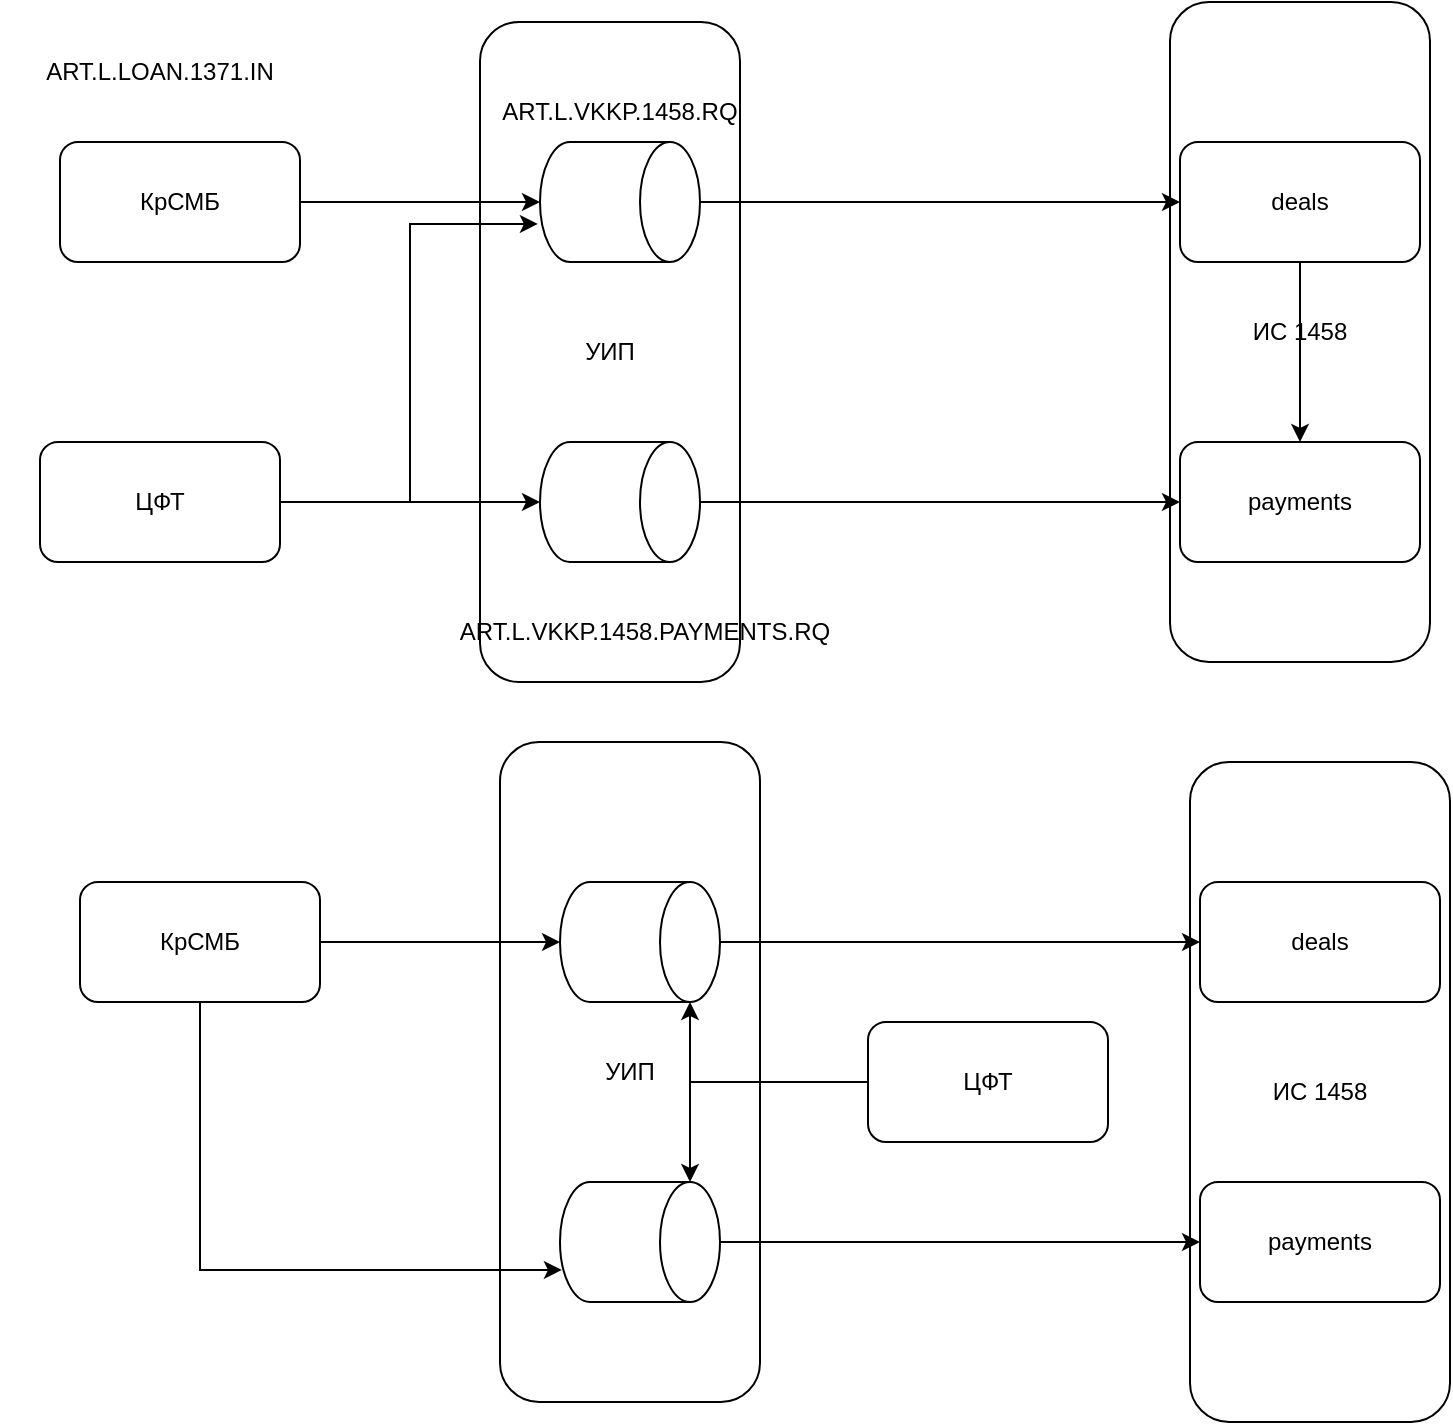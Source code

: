 <mxfile version="24.7.6">
  <diagram name="Страница — 1" id="hXMB-YMLmVzZ4zF9cZrb">
    <mxGraphModel dx="1975" dy="713" grid="1" gridSize="10" guides="1" tooltips="1" connect="1" arrows="1" fold="1" page="1" pageScale="1" pageWidth="827" pageHeight="1169" math="0" shadow="0">
      <root>
        <mxCell id="0" />
        <mxCell id="1" parent="0" />
        <mxCell id="GZUUf-TcJM9M3wCEMww6-43" value="ИС 1458" style="rounded=1;whiteSpace=wrap;html=1;" vertex="1" parent="1">
          <mxGeometry x="515" y="450" width="130" height="330" as="geometry" />
        </mxCell>
        <mxCell id="GZUUf-TcJM9M3wCEMww6-42" value="ИС 1458" style="rounded=1;whiteSpace=wrap;html=1;" vertex="1" parent="1">
          <mxGeometry x="505" y="70" width="130" height="330" as="geometry" />
        </mxCell>
        <mxCell id="GZUUf-TcJM9M3wCEMww6-35" value="УИП" style="rounded=1;whiteSpace=wrap;html=1;" vertex="1" parent="1">
          <mxGeometry x="170" y="440" width="130" height="330" as="geometry" />
        </mxCell>
        <mxCell id="GZUUf-TcJM9M3wCEMww6-32" value="УИП" style="rounded=1;whiteSpace=wrap;html=1;" vertex="1" parent="1">
          <mxGeometry x="160" y="80" width="130" height="330" as="geometry" />
        </mxCell>
        <mxCell id="GZUUf-TcJM9M3wCEMww6-13" style="edgeStyle=orthogonalEdgeStyle;rounded=0;orthogonalLoop=1;jettySize=auto;html=1;entryX=0.5;entryY=0;entryDx=0;entryDy=0;" edge="1" parent="1" source="GZUUf-TcJM9M3wCEMww6-1" target="GZUUf-TcJM9M3wCEMww6-2">
          <mxGeometry relative="1" as="geometry" />
        </mxCell>
        <mxCell id="GZUUf-TcJM9M3wCEMww6-1" value="deals" style="rounded=1;whiteSpace=wrap;html=1;" vertex="1" parent="1">
          <mxGeometry x="510" y="140" width="120" height="60" as="geometry" />
        </mxCell>
        <mxCell id="GZUUf-TcJM9M3wCEMww6-2" value="payments" style="rounded=1;whiteSpace=wrap;html=1;" vertex="1" parent="1">
          <mxGeometry x="510" y="290" width="120" height="60" as="geometry" />
        </mxCell>
        <mxCell id="GZUUf-TcJM9M3wCEMww6-3" value="КрСМБ" style="rounded=1;whiteSpace=wrap;html=1;" vertex="1" parent="1">
          <mxGeometry x="-50" y="140" width="120" height="60" as="geometry" />
        </mxCell>
        <mxCell id="GZUUf-TcJM9M3wCEMww6-6" style="edgeStyle=orthogonalEdgeStyle;rounded=0;orthogonalLoop=1;jettySize=auto;html=1;" edge="1" parent="1" source="GZUUf-TcJM9M3wCEMww6-4" target="GZUUf-TcJM9M3wCEMww6-1">
          <mxGeometry relative="1" as="geometry" />
        </mxCell>
        <mxCell id="GZUUf-TcJM9M3wCEMww6-4" value="" style="shape=cylinder3;whiteSpace=wrap;html=1;boundedLbl=1;backgroundOutline=1;size=15;rotation=90;" vertex="1" parent="1">
          <mxGeometry x="200" y="130" width="60" height="80" as="geometry" />
        </mxCell>
        <mxCell id="GZUUf-TcJM9M3wCEMww6-5" style="edgeStyle=orthogonalEdgeStyle;rounded=0;orthogonalLoop=1;jettySize=auto;html=1;entryX=0.5;entryY=1;entryDx=0;entryDy=0;entryPerimeter=0;" edge="1" parent="1" source="GZUUf-TcJM9M3wCEMww6-3" target="GZUUf-TcJM9M3wCEMww6-4">
          <mxGeometry relative="1" as="geometry" />
        </mxCell>
        <mxCell id="GZUUf-TcJM9M3wCEMww6-7" value="deals" style="rounded=1;whiteSpace=wrap;html=1;" vertex="1" parent="1">
          <mxGeometry x="520" y="510" width="120" height="60" as="geometry" />
        </mxCell>
        <mxCell id="GZUUf-TcJM9M3wCEMww6-8" value="payments" style="rounded=1;whiteSpace=wrap;html=1;" vertex="1" parent="1">
          <mxGeometry x="520" y="660" width="120" height="60" as="geometry" />
        </mxCell>
        <mxCell id="GZUUf-TcJM9M3wCEMww6-9" value="КрСМБ" style="rounded=1;whiteSpace=wrap;html=1;" vertex="1" parent="1">
          <mxGeometry x="-40" y="510" width="120" height="60" as="geometry" />
        </mxCell>
        <mxCell id="GZUUf-TcJM9M3wCEMww6-10" style="edgeStyle=orthogonalEdgeStyle;rounded=0;orthogonalLoop=1;jettySize=auto;html=1;" edge="1" parent="1" source="GZUUf-TcJM9M3wCEMww6-11" target="GZUUf-TcJM9M3wCEMww6-7">
          <mxGeometry relative="1" as="geometry" />
        </mxCell>
        <mxCell id="GZUUf-TcJM9M3wCEMww6-11" value="" style="shape=cylinder3;whiteSpace=wrap;html=1;boundedLbl=1;backgroundOutline=1;size=15;rotation=90;" vertex="1" parent="1">
          <mxGeometry x="210" y="500" width="60" height="80" as="geometry" />
        </mxCell>
        <mxCell id="GZUUf-TcJM9M3wCEMww6-12" style="edgeStyle=orthogonalEdgeStyle;rounded=0;orthogonalLoop=1;jettySize=auto;html=1;entryX=0.5;entryY=1;entryDx=0;entryDy=0;entryPerimeter=0;" edge="1" parent="1" source="GZUUf-TcJM9M3wCEMww6-9" target="GZUUf-TcJM9M3wCEMww6-11">
          <mxGeometry relative="1" as="geometry" />
        </mxCell>
        <mxCell id="GZUUf-TcJM9M3wCEMww6-15" style="edgeStyle=orthogonalEdgeStyle;rounded=0;orthogonalLoop=1;jettySize=auto;html=1;" edge="1" parent="1" source="GZUUf-TcJM9M3wCEMww6-14" target="GZUUf-TcJM9M3wCEMww6-8">
          <mxGeometry relative="1" as="geometry" />
        </mxCell>
        <mxCell id="GZUUf-TcJM9M3wCEMww6-14" value="" style="shape=cylinder3;whiteSpace=wrap;html=1;boundedLbl=1;backgroundOutline=1;size=15;rotation=90;" vertex="1" parent="1">
          <mxGeometry x="210" y="650" width="60" height="80" as="geometry" />
        </mxCell>
        <mxCell id="GZUUf-TcJM9M3wCEMww6-17" style="edgeStyle=orthogonalEdgeStyle;rounded=0;orthogonalLoop=1;jettySize=auto;html=1;entryX=0.733;entryY=0.988;entryDx=0;entryDy=0;entryPerimeter=0;" edge="1" parent="1" source="GZUUf-TcJM9M3wCEMww6-9" target="GZUUf-TcJM9M3wCEMww6-14">
          <mxGeometry relative="1" as="geometry">
            <Array as="points">
              <mxPoint x="20" y="704" />
            </Array>
          </mxGeometry>
        </mxCell>
        <mxCell id="GZUUf-TcJM9M3wCEMww6-21" style="edgeStyle=orthogonalEdgeStyle;rounded=0;orthogonalLoop=1;jettySize=auto;html=1;" edge="1" parent="1" source="GZUUf-TcJM9M3wCEMww6-20" target="GZUUf-TcJM9M3wCEMww6-2">
          <mxGeometry relative="1" as="geometry" />
        </mxCell>
        <mxCell id="GZUUf-TcJM9M3wCEMww6-20" value="" style="shape=cylinder3;whiteSpace=wrap;html=1;boundedLbl=1;backgroundOutline=1;size=15;rotation=90;" vertex="1" parent="1">
          <mxGeometry x="200" y="280" width="60" height="80" as="geometry" />
        </mxCell>
        <mxCell id="GZUUf-TcJM9M3wCEMww6-27" style="edgeStyle=orthogonalEdgeStyle;rounded=0;orthogonalLoop=1;jettySize=auto;html=1;entryX=0;entryY=0;entryDx=0;entryDy=15;entryPerimeter=0;" edge="1" parent="1" source="GZUUf-TcJM9M3wCEMww6-25" target="GZUUf-TcJM9M3wCEMww6-14">
          <mxGeometry relative="1" as="geometry" />
        </mxCell>
        <mxCell id="GZUUf-TcJM9M3wCEMww6-25" value="ЦФТ" style="rounded=1;whiteSpace=wrap;html=1;" vertex="1" parent="1">
          <mxGeometry x="354" y="580" width="120" height="60" as="geometry" />
        </mxCell>
        <mxCell id="GZUUf-TcJM9M3wCEMww6-28" style="edgeStyle=orthogonalEdgeStyle;rounded=0;orthogonalLoop=1;jettySize=auto;html=1;entryX=1;entryY=0;entryDx=0;entryDy=15;entryPerimeter=0;" edge="1" parent="1" source="GZUUf-TcJM9M3wCEMww6-25" target="GZUUf-TcJM9M3wCEMww6-11">
          <mxGeometry relative="1" as="geometry" />
        </mxCell>
        <mxCell id="GZUUf-TcJM9M3wCEMww6-29" value="ЦФТ" style="rounded=1;whiteSpace=wrap;html=1;" vertex="1" parent="1">
          <mxGeometry x="-60" y="290" width="120" height="60" as="geometry" />
        </mxCell>
        <mxCell id="GZUUf-TcJM9M3wCEMww6-30" style="edgeStyle=orthogonalEdgeStyle;rounded=0;orthogonalLoop=1;jettySize=auto;html=1;entryX=0.5;entryY=1;entryDx=0;entryDy=0;entryPerimeter=0;" edge="1" parent="1" source="GZUUf-TcJM9M3wCEMww6-29" target="GZUUf-TcJM9M3wCEMww6-20">
          <mxGeometry relative="1" as="geometry">
            <Array as="points" />
          </mxGeometry>
        </mxCell>
        <mxCell id="GZUUf-TcJM9M3wCEMww6-36" value="ART.L.VKKP.1458.RQ" style="text;html=1;align=center;verticalAlign=middle;whiteSpace=wrap;rounded=0;" vertex="1" parent="1">
          <mxGeometry x="160" y="110" width="140" height="30" as="geometry" />
        </mxCell>
        <mxCell id="GZUUf-TcJM9M3wCEMww6-37" value="ART.L.VKKP.1458.PAYMENTS.RQ" style="text;html=1;align=center;verticalAlign=middle;whiteSpace=wrap;rounded=0;" vertex="1" parent="1">
          <mxGeometry x="155" y="370" width="175" height="30" as="geometry" />
        </mxCell>
        <mxCell id="GZUUf-TcJM9M3wCEMww6-38" style="edgeStyle=orthogonalEdgeStyle;rounded=0;orthogonalLoop=1;jettySize=auto;html=1;entryX=0.683;entryY=1.013;entryDx=0;entryDy=0;entryPerimeter=0;" edge="1" parent="1" source="GZUUf-TcJM9M3wCEMww6-29" target="GZUUf-TcJM9M3wCEMww6-4">
          <mxGeometry relative="1" as="geometry" />
        </mxCell>
        <mxCell id="GZUUf-TcJM9M3wCEMww6-41" value="ART.L.LOAN.1371.IN" style="text;html=1;align=center;verticalAlign=middle;whiteSpace=wrap;rounded=0;" vertex="1" parent="1">
          <mxGeometry x="-80" y="100" width="160" height="10" as="geometry" />
        </mxCell>
      </root>
    </mxGraphModel>
  </diagram>
</mxfile>
